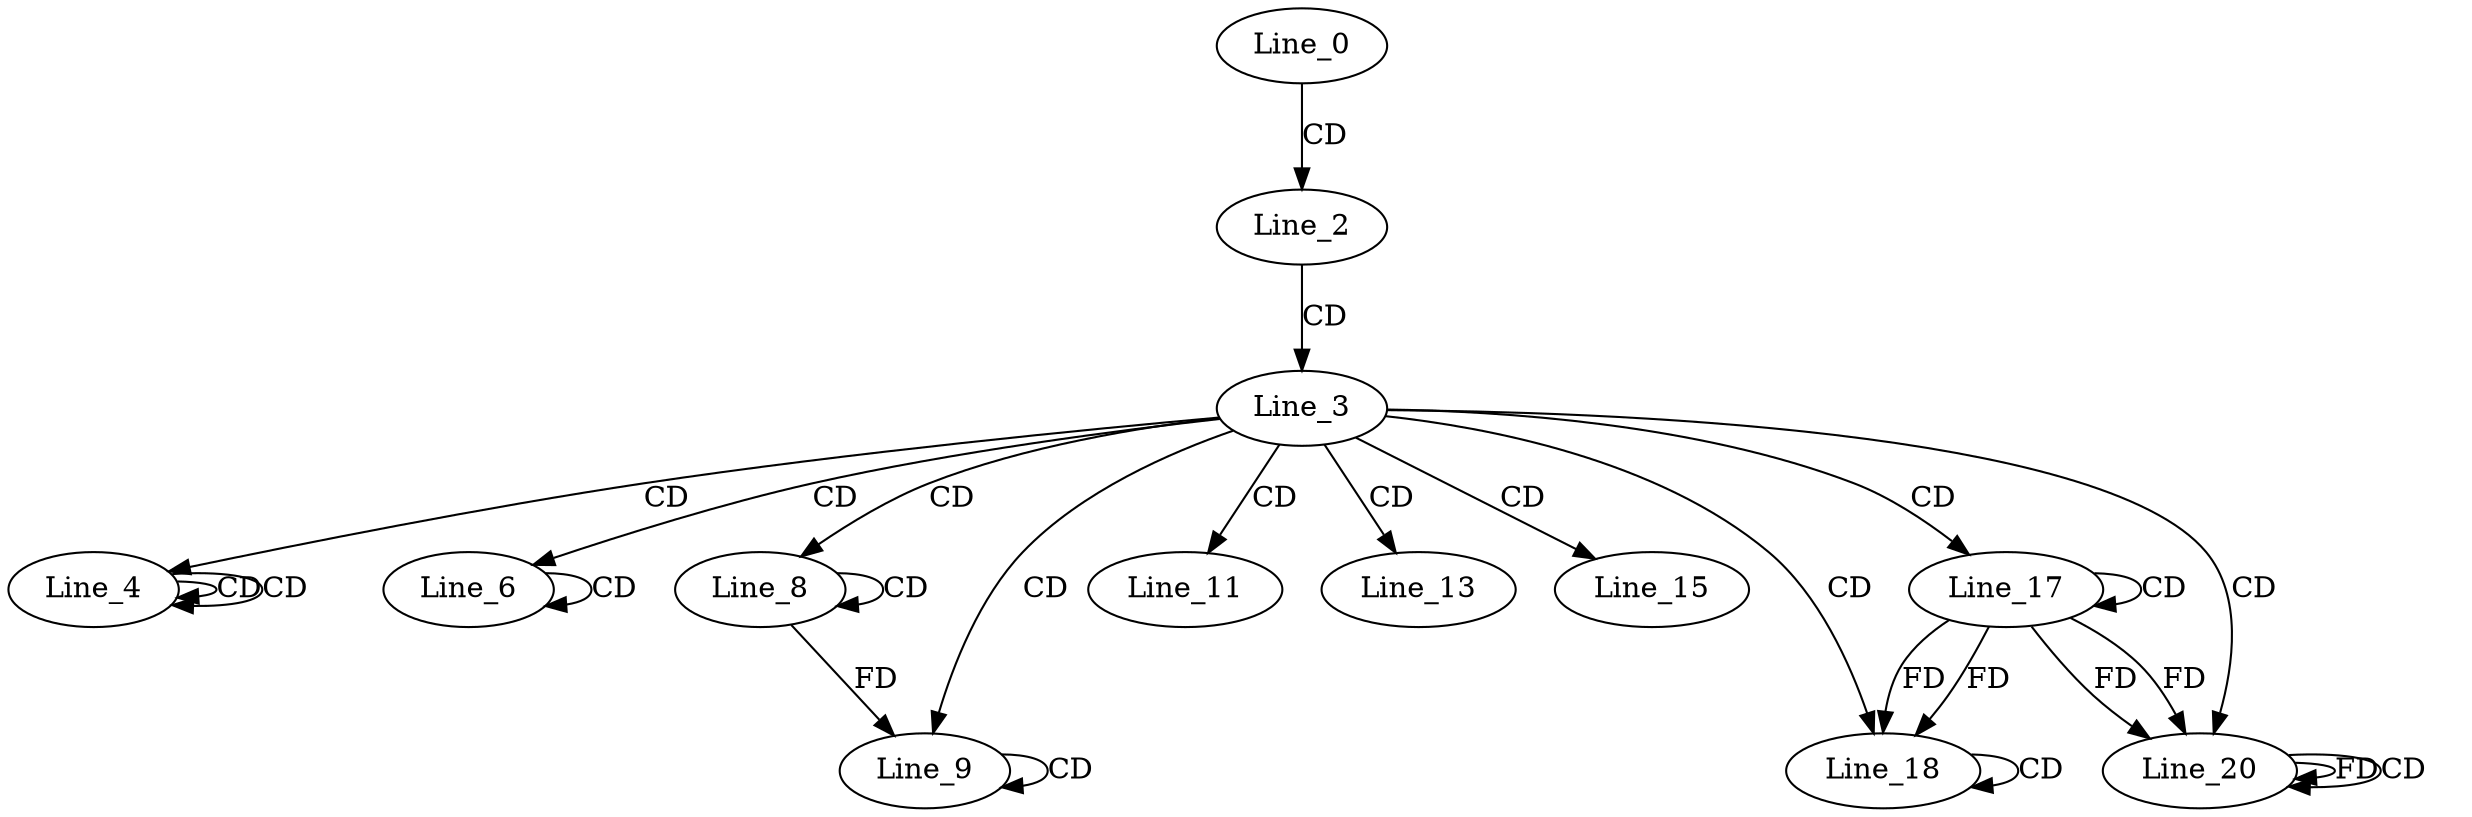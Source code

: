 digraph G {
  Line_0;
  Line_2;
  Line_3;
  Line_4;
  Line_4;
  Line_4;
  Line_6;
  Line_6;
  Line_8;
  Line_8;
  Line_9;
  Line_9;
  Line_9;
  Line_11;
  Line_11;
  Line_13;
  Line_13;
  Line_15;
  Line_15;
  Line_17;
  Line_17;
  Line_18;
  Line_18;
  Line_20;
  Line_20;
  Line_0 -> Line_2 [ label="CD" ];
  Line_2 -> Line_3 [ label="CD" ];
  Line_3 -> Line_4 [ label="CD" ];
  Line_4 -> Line_4 [ label="CD" ];
  Line_4 -> Line_4 [ label="CD" ];
  Line_3 -> Line_6 [ label="CD" ];
  Line_6 -> Line_6 [ label="CD" ];
  Line_3 -> Line_8 [ label="CD" ];
  Line_8 -> Line_8 [ label="CD" ];
  Line_3 -> Line_9 [ label="CD" ];
  Line_9 -> Line_9 [ label="CD" ];
  Line_8 -> Line_9 [ label="FD" ];
  Line_3 -> Line_11 [ label="CD" ];
  Line_3 -> Line_13 [ label="CD" ];
  Line_3 -> Line_15 [ label="CD" ];
  Line_3 -> Line_17 [ label="CD" ];
  Line_17 -> Line_17 [ label="CD" ];
  Line_3 -> Line_18 [ label="CD" ];
  Line_17 -> Line_18 [ label="FD" ];
  Line_18 -> Line_18 [ label="CD" ];
  Line_17 -> Line_18 [ label="FD" ];
  Line_3 -> Line_20 [ label="CD" ];
  Line_17 -> Line_20 [ label="FD" ];
  Line_20 -> Line_20 [ label="FD" ];
  Line_20 -> Line_20 [ label="CD" ];
  Line_17 -> Line_20 [ label="FD" ];
}
